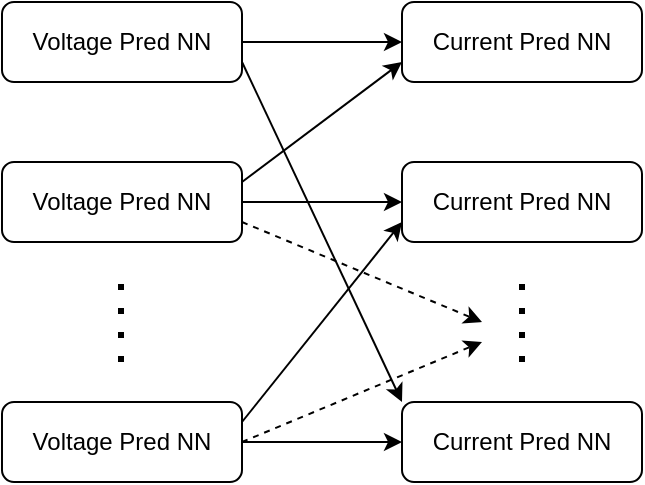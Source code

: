 <mxfile version="13.10.2" type="github">
  <diagram id="NsmuCzhm9A1a2L_3kVwT" name="Page-1">
    <mxGraphModel dx="1350" dy="804" grid="1" gridSize="10" guides="1" tooltips="1" connect="1" arrows="1" fold="1" page="1" pageScale="1" pageWidth="850" pageHeight="1100" math="0" shadow="0">
      <root>
        <mxCell id="0" />
        <mxCell id="1" parent="0" />
        <mxCell id="4eC2IW0U950ywPmt-rAN-8" value="" style="edgeStyle=orthogonalEdgeStyle;rounded=0;orthogonalLoop=1;jettySize=auto;html=1;" edge="1" parent="1" source="4eC2IW0U950ywPmt-rAN-1" target="4eC2IW0U950ywPmt-rAN-4">
          <mxGeometry relative="1" as="geometry" />
        </mxCell>
        <mxCell id="4eC2IW0U950ywPmt-rAN-1" value="Voltage Pred NN " style="rounded=1;whiteSpace=wrap;html=1;" vertex="1" parent="1">
          <mxGeometry x="40" y="160" width="120" height="40" as="geometry" />
        </mxCell>
        <mxCell id="4eC2IW0U950ywPmt-rAN-12" value="" style="edgeStyle=orthogonalEdgeStyle;rounded=0;orthogonalLoop=1;jettySize=auto;html=1;strokeWidth=1;" edge="1" parent="1" source="4eC2IW0U950ywPmt-rAN-2" target="4eC2IW0U950ywPmt-rAN-5">
          <mxGeometry relative="1" as="geometry" />
        </mxCell>
        <mxCell id="4eC2IW0U950ywPmt-rAN-2" value="Voltage Pred NN " style="rounded=1;whiteSpace=wrap;html=1;" vertex="1" parent="1">
          <mxGeometry x="40" y="240" width="120" height="40" as="geometry" />
        </mxCell>
        <mxCell id="4eC2IW0U950ywPmt-rAN-17" value="" style="edgeStyle=orthogonalEdgeStyle;rounded=0;orthogonalLoop=1;jettySize=auto;html=1;strokeWidth=1;" edge="1" parent="1" source="4eC2IW0U950ywPmt-rAN-3" target="4eC2IW0U950ywPmt-rAN-6">
          <mxGeometry relative="1" as="geometry" />
        </mxCell>
        <mxCell id="4eC2IW0U950ywPmt-rAN-3" value="Voltage Pred NN " style="rounded=1;whiteSpace=wrap;html=1;" vertex="1" parent="1">
          <mxGeometry x="40" y="360" width="120" height="40" as="geometry" />
        </mxCell>
        <mxCell id="4eC2IW0U950ywPmt-rAN-4" value="Current Pred NN" style="rounded=1;whiteSpace=wrap;html=1;" vertex="1" parent="1">
          <mxGeometry x="240" y="160" width="120" height="40" as="geometry" />
        </mxCell>
        <mxCell id="4eC2IW0U950ywPmt-rAN-5" value="Current Pred NN" style="rounded=1;whiteSpace=wrap;html=1;" vertex="1" parent="1">
          <mxGeometry x="240" y="240" width="120" height="40" as="geometry" />
        </mxCell>
        <mxCell id="4eC2IW0U950ywPmt-rAN-6" value="Current Pred NN" style="rounded=1;whiteSpace=wrap;html=1;" vertex="1" parent="1">
          <mxGeometry x="240" y="360" width="120" height="40" as="geometry" />
        </mxCell>
        <mxCell id="4eC2IW0U950ywPmt-rAN-9" value="" style="endArrow=classic;html=1;exitX=1;exitY=0.75;exitDx=0;exitDy=0;entryX=0;entryY=0;entryDx=0;entryDy=0;" edge="1" parent="1" source="4eC2IW0U950ywPmt-rAN-1" target="4eC2IW0U950ywPmt-rAN-6">
          <mxGeometry width="50" height="50" relative="1" as="geometry">
            <mxPoint x="400" y="420" as="sourcePoint" />
            <mxPoint x="450" y="370" as="targetPoint" />
          </mxGeometry>
        </mxCell>
        <mxCell id="4eC2IW0U950ywPmt-rAN-10" value="" style="endArrow=none;dashed=1;html=1;dashPattern=1 3;strokeWidth=3;" edge="1" parent="1">
          <mxGeometry width="50" height="50" relative="1" as="geometry">
            <mxPoint x="300" y="340" as="sourcePoint" />
            <mxPoint x="300" y="300" as="targetPoint" />
          </mxGeometry>
        </mxCell>
        <mxCell id="4eC2IW0U950ywPmt-rAN-11" value="" style="endArrow=none;dashed=1;html=1;dashPattern=1 3;strokeWidth=3;" edge="1" parent="1">
          <mxGeometry width="50" height="50" relative="1" as="geometry">
            <mxPoint x="99.5" y="340" as="sourcePoint" />
            <mxPoint x="99.5" y="300" as="targetPoint" />
          </mxGeometry>
        </mxCell>
        <mxCell id="4eC2IW0U950ywPmt-rAN-13" value="" style="endArrow=classic;html=1;strokeWidth=1;exitX=1;exitY=0.75;exitDx=0;exitDy=0;dashed=1;" edge="1" parent="1" source="4eC2IW0U950ywPmt-rAN-2">
          <mxGeometry width="50" height="50" relative="1" as="geometry">
            <mxPoint x="400" y="420" as="sourcePoint" />
            <mxPoint x="280" y="320" as="targetPoint" />
          </mxGeometry>
        </mxCell>
        <mxCell id="4eC2IW0U950ywPmt-rAN-14" value="" style="endArrow=classic;html=1;strokeWidth=1;exitX=1;exitY=0.5;exitDx=0;exitDy=0;dashed=1;" edge="1" parent="1" source="4eC2IW0U950ywPmt-rAN-3">
          <mxGeometry width="50" height="50" relative="1" as="geometry">
            <mxPoint x="170" y="280" as="sourcePoint" />
            <mxPoint x="280" y="330" as="targetPoint" />
          </mxGeometry>
        </mxCell>
        <mxCell id="4eC2IW0U950ywPmt-rAN-15" value="" style="endArrow=classic;html=1;strokeWidth=1;exitX=1;exitY=0.25;exitDx=0;exitDy=0;" edge="1" parent="1" source="4eC2IW0U950ywPmt-rAN-3">
          <mxGeometry width="50" height="50" relative="1" as="geometry">
            <mxPoint x="400" y="420" as="sourcePoint" />
            <mxPoint x="240" y="270" as="targetPoint" />
          </mxGeometry>
        </mxCell>
        <mxCell id="4eC2IW0U950ywPmt-rAN-18" value="" style="endArrow=classic;html=1;strokeWidth=1;exitX=1;exitY=0.25;exitDx=0;exitDy=0;entryX=0;entryY=0.75;entryDx=0;entryDy=0;" edge="1" parent="1" source="4eC2IW0U950ywPmt-rAN-2" target="4eC2IW0U950ywPmt-rAN-4">
          <mxGeometry width="50" height="50" relative="1" as="geometry">
            <mxPoint x="400" y="420" as="sourcePoint" />
            <mxPoint x="450" y="370" as="targetPoint" />
          </mxGeometry>
        </mxCell>
      </root>
    </mxGraphModel>
  </diagram>
</mxfile>

